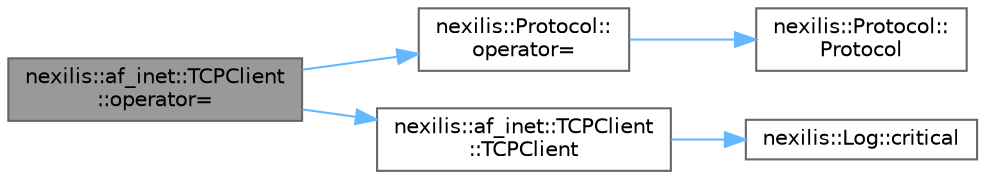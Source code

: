 digraph "nexilis::af_inet::TCPClient::operator="
{
 // LATEX_PDF_SIZE
  bgcolor="transparent";
  edge [fontname=Helvetica,fontsize=10,labelfontname=Helvetica,labelfontsize=10];
  node [fontname=Helvetica,fontsize=10,shape=box,height=0.2,width=0.4];
  rankdir="LR";
  Node1 [id="Node000001",label="nexilis::af_inet::TCPClient\l::operator=",height=0.2,width=0.4,color="gray40", fillcolor="grey60", style="filled", fontcolor="black",tooltip="Move assignment operator."];
  Node1 -> Node2 [id="edge1_Node000001_Node000002",color="steelblue1",style="solid",tooltip=" "];
  Node2 [id="Node000002",label="nexilis::Protocol::\loperator=",height=0.2,width=0.4,color="grey40", fillcolor="white", style="filled",URL="$da/d49/classnexilis_1_1Protocol.html#aeeddc79aba8533fc0e7cdcf9b9ec2391",tooltip="Move assignment operator."];
  Node2 -> Node3 [id="edge2_Node000002_Node000003",color="steelblue1",style="solid",tooltip=" "];
  Node3 [id="Node000003",label="nexilis::Protocol::\lProtocol",height=0.2,width=0.4,color="grey40", fillcolor="white", style="filled",URL="$da/d49/classnexilis_1_1Protocol.html#a2f5e825a448aac34ba7b092003d412c7",tooltip="Default constructor."];
  Node1 -> Node4 [id="edge3_Node000001_Node000004",color="steelblue1",style="solid",tooltip=" "];
  Node4 [id="Node000004",label="nexilis::af_inet::TCPClient\l::TCPClient",height=0.2,width=0.4,color="grey40", fillcolor="white", style="filled",URL="$d2/d92/classnexilis_1_1af__inet_1_1TCPClient.html#aa2f2c805ebb882122317c70d77e748dd",tooltip="Constructor."];
  Node4 -> Node5 [id="edge4_Node000004_Node000005",color="steelblue1",style="solid",tooltip=" "];
  Node5 [id="Node000005",label="nexilis::Log::critical",height=0.2,width=0.4,color="grey40", fillcolor="white", style="filled",URL="$dc/dbc/classnexilis_1_1Log.html#a5223d303f4e8522bfc3378e8d8e00ff2",tooltip=" "];
}
